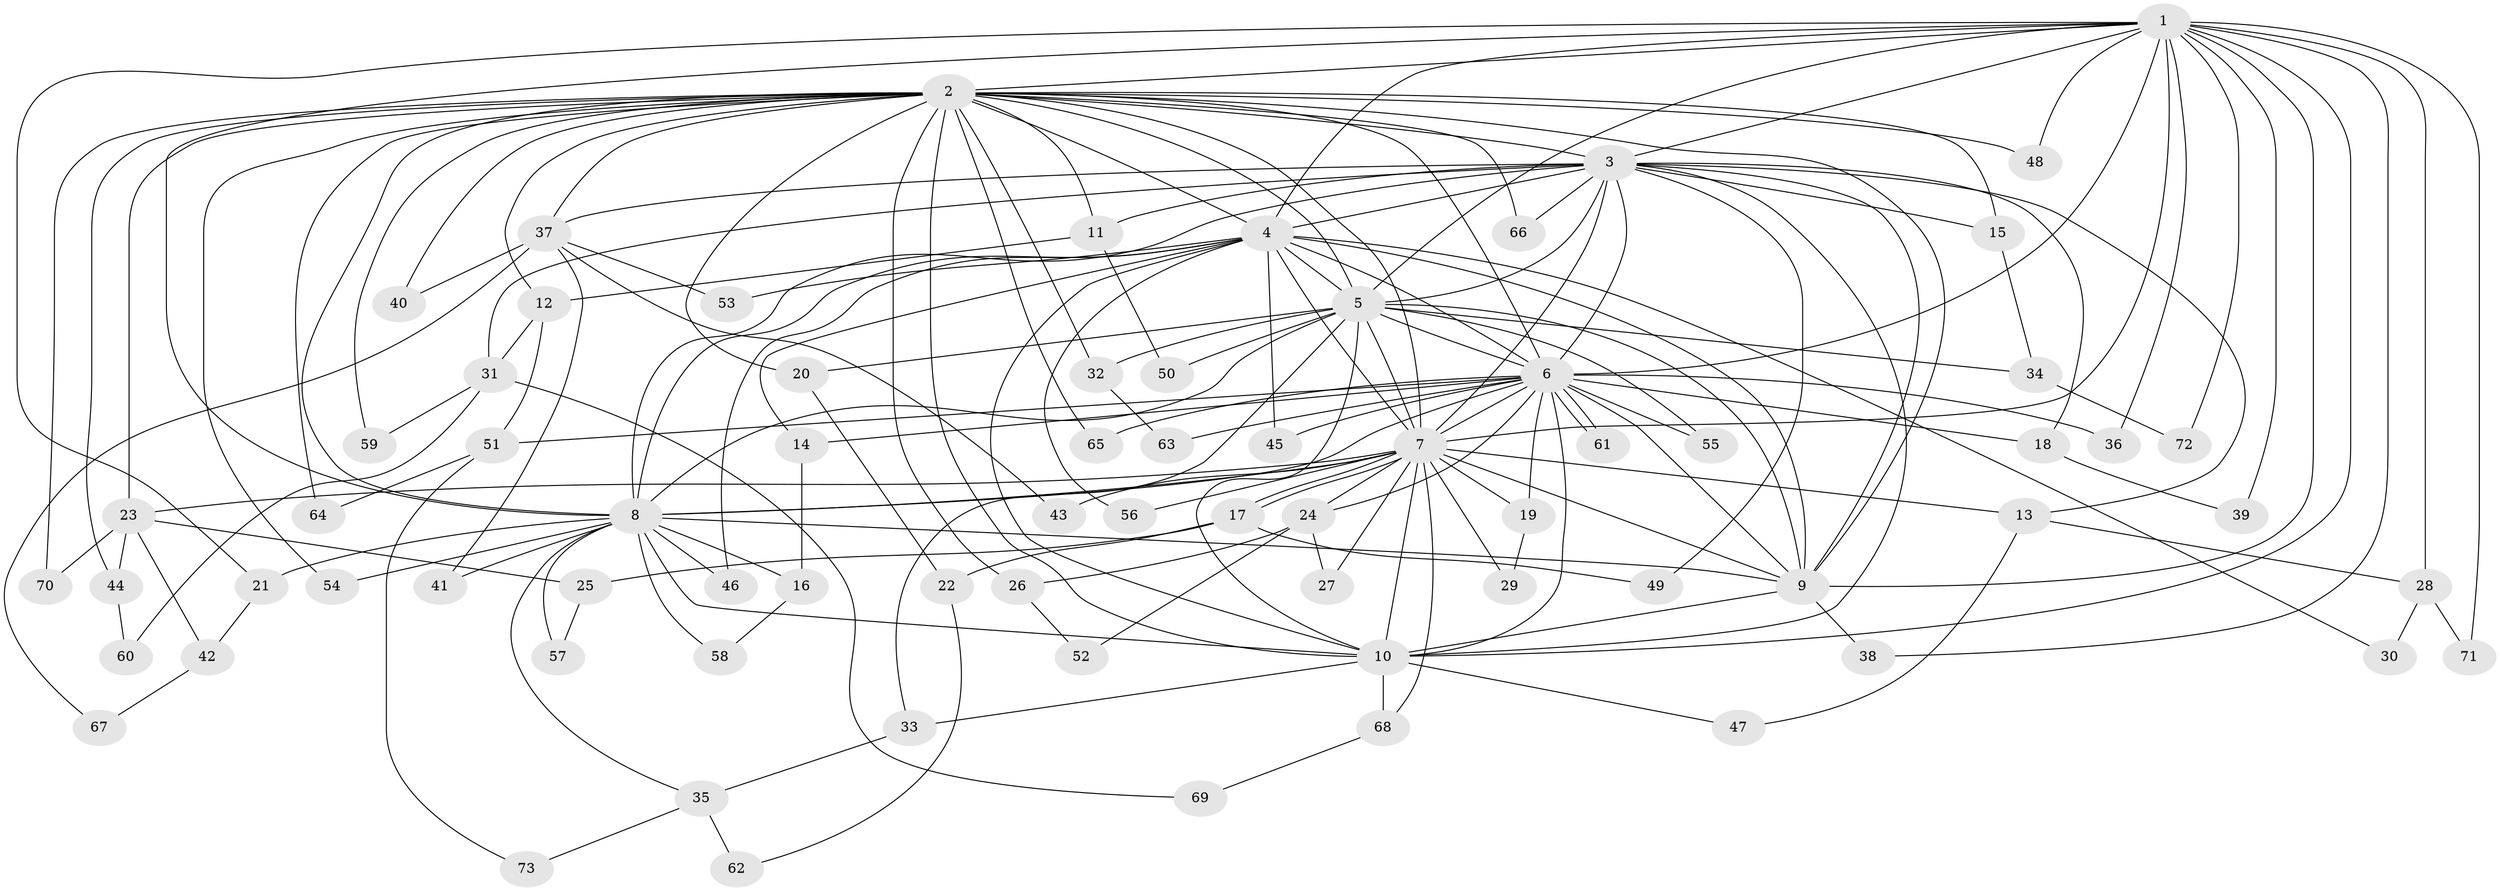 // coarse degree distribution, {11: 0.02, 23: 0.02, 18: 0.04, 17: 0.04, 6: 0.02, 3: 0.32, 7: 0.04, 4: 0.08, 2: 0.38, 5: 0.02, 1: 0.02}
// Generated by graph-tools (version 1.1) at 2025/41/03/06/25 10:41:34]
// undirected, 73 vertices, 171 edges
graph export_dot {
graph [start="1"]
  node [color=gray90,style=filled];
  1;
  2;
  3;
  4;
  5;
  6;
  7;
  8;
  9;
  10;
  11;
  12;
  13;
  14;
  15;
  16;
  17;
  18;
  19;
  20;
  21;
  22;
  23;
  24;
  25;
  26;
  27;
  28;
  29;
  30;
  31;
  32;
  33;
  34;
  35;
  36;
  37;
  38;
  39;
  40;
  41;
  42;
  43;
  44;
  45;
  46;
  47;
  48;
  49;
  50;
  51;
  52;
  53;
  54;
  55;
  56;
  57;
  58;
  59;
  60;
  61;
  62;
  63;
  64;
  65;
  66;
  67;
  68;
  69;
  70;
  71;
  72;
  73;
  1 -- 2;
  1 -- 3;
  1 -- 4;
  1 -- 5;
  1 -- 6;
  1 -- 7;
  1 -- 8;
  1 -- 9;
  1 -- 10;
  1 -- 21;
  1 -- 28;
  1 -- 36;
  1 -- 38;
  1 -- 39;
  1 -- 48;
  1 -- 71;
  1 -- 72;
  2 -- 3;
  2 -- 4;
  2 -- 5;
  2 -- 6;
  2 -- 7;
  2 -- 8;
  2 -- 9;
  2 -- 10;
  2 -- 11;
  2 -- 12;
  2 -- 15;
  2 -- 20;
  2 -- 23;
  2 -- 26;
  2 -- 32;
  2 -- 37;
  2 -- 40;
  2 -- 44;
  2 -- 48;
  2 -- 54;
  2 -- 59;
  2 -- 64;
  2 -- 65;
  2 -- 66;
  2 -- 70;
  3 -- 4;
  3 -- 5;
  3 -- 6;
  3 -- 7;
  3 -- 8;
  3 -- 9;
  3 -- 10;
  3 -- 11;
  3 -- 13;
  3 -- 15;
  3 -- 18;
  3 -- 31;
  3 -- 37;
  3 -- 49;
  3 -- 66;
  4 -- 5;
  4 -- 6;
  4 -- 7;
  4 -- 8;
  4 -- 9;
  4 -- 10;
  4 -- 14;
  4 -- 30;
  4 -- 45;
  4 -- 46;
  4 -- 53;
  4 -- 56;
  5 -- 6;
  5 -- 7;
  5 -- 8;
  5 -- 9;
  5 -- 10;
  5 -- 20;
  5 -- 32;
  5 -- 33;
  5 -- 34;
  5 -- 50;
  5 -- 55;
  6 -- 7;
  6 -- 8;
  6 -- 9;
  6 -- 10;
  6 -- 14;
  6 -- 18;
  6 -- 19;
  6 -- 24;
  6 -- 36;
  6 -- 45;
  6 -- 51;
  6 -- 55;
  6 -- 61;
  6 -- 61;
  6 -- 63;
  6 -- 65;
  7 -- 8;
  7 -- 9;
  7 -- 10;
  7 -- 13;
  7 -- 17;
  7 -- 17;
  7 -- 19;
  7 -- 23;
  7 -- 24;
  7 -- 27;
  7 -- 29;
  7 -- 43;
  7 -- 56;
  7 -- 68;
  8 -- 9;
  8 -- 10;
  8 -- 16;
  8 -- 21;
  8 -- 35;
  8 -- 41;
  8 -- 46;
  8 -- 54;
  8 -- 57;
  8 -- 58;
  9 -- 10;
  9 -- 38;
  10 -- 33;
  10 -- 47;
  10 -- 68;
  11 -- 12;
  11 -- 50;
  12 -- 31;
  12 -- 51;
  13 -- 28;
  13 -- 47;
  14 -- 16;
  15 -- 34;
  16 -- 58;
  17 -- 22;
  17 -- 25;
  17 -- 49;
  18 -- 39;
  19 -- 29;
  20 -- 22;
  21 -- 42;
  22 -- 62;
  23 -- 25;
  23 -- 42;
  23 -- 44;
  23 -- 70;
  24 -- 26;
  24 -- 27;
  24 -- 52;
  25 -- 57;
  26 -- 52;
  28 -- 30;
  28 -- 71;
  31 -- 59;
  31 -- 60;
  31 -- 69;
  32 -- 63;
  33 -- 35;
  34 -- 72;
  35 -- 62;
  35 -- 73;
  37 -- 40;
  37 -- 41;
  37 -- 43;
  37 -- 53;
  37 -- 67;
  42 -- 67;
  44 -- 60;
  51 -- 64;
  51 -- 73;
  68 -- 69;
}

